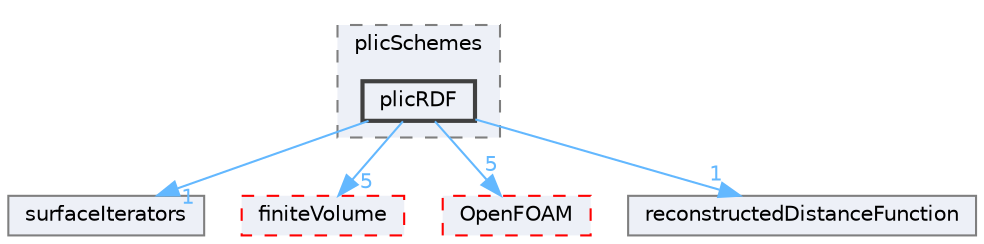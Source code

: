 digraph "src/transportModels/geometricVoF/reconstructionSchemes/plicSchemes/plicRDF"
{
 // LATEX_PDF_SIZE
  bgcolor="transparent";
  edge [fontname=Helvetica,fontsize=10,labelfontname=Helvetica,labelfontsize=10];
  node [fontname=Helvetica,fontsize=10,shape=box,height=0.2,width=0.4];
  compound=true
  subgraph clusterdir_3ff52e6766574687dd414e3b22597720 {
    graph [ bgcolor="#edf0f7", pencolor="grey50", label="plicSchemes", fontname=Helvetica,fontsize=10 style="filled,dashed", URL="dir_3ff52e6766574687dd414e3b22597720.html",tooltip=""]
  dir_94b0c89d97aa9afa68825362d3ed188e [label="plicRDF", fillcolor="#edf0f7", color="grey25", style="filled,bold", URL="dir_94b0c89d97aa9afa68825362d3ed188e.html",tooltip=""];
  }
  dir_66f166e792c2386ec4ffa9653f388b91 [label="surfaceIterators", fillcolor="#edf0f7", color="grey50", style="filled", URL="dir_66f166e792c2386ec4ffa9653f388b91.html",tooltip=""];
  dir_9bd15774b555cf7259a6fa18f99fe99b [label="finiteVolume", fillcolor="#edf0f7", color="red", style="filled,dashed", URL="dir_9bd15774b555cf7259a6fa18f99fe99b.html",tooltip=""];
  dir_c5473ff19b20e6ec4dfe5c310b3778a8 [label="OpenFOAM", fillcolor="#edf0f7", color="red", style="filled,dashed", URL="dir_c5473ff19b20e6ec4dfe5c310b3778a8.html",tooltip=""];
  dir_cbb22e9a74b6d32e4d0ca3f865f0d62f [label="reconstructedDistanceFunction", fillcolor="#edf0f7", color="grey50", style="filled", URL="dir_cbb22e9a74b6d32e4d0ca3f865f0d62f.html",tooltip=""];
  dir_94b0c89d97aa9afa68825362d3ed188e->dir_66f166e792c2386ec4ffa9653f388b91 [headlabel="1", labeldistance=1.5 headhref="dir_002931_003851.html" href="dir_002931_003851.html" color="steelblue1" fontcolor="steelblue1"];
  dir_94b0c89d97aa9afa68825362d3ed188e->dir_9bd15774b555cf7259a6fa18f99fe99b [headlabel="5", labeldistance=1.5 headhref="dir_002931_001387.html" href="dir_002931_001387.html" color="steelblue1" fontcolor="steelblue1"];
  dir_94b0c89d97aa9afa68825362d3ed188e->dir_c5473ff19b20e6ec4dfe5c310b3778a8 [headlabel="5", labeldistance=1.5 headhref="dir_002931_002695.html" href="dir_002931_002695.html" color="steelblue1" fontcolor="steelblue1"];
  dir_94b0c89d97aa9afa68825362d3ed188e->dir_cbb22e9a74b6d32e4d0ca3f865f0d62f [headlabel="1", labeldistance=1.5 headhref="dir_002931_003257.html" href="dir_002931_003257.html" color="steelblue1" fontcolor="steelblue1"];
}

